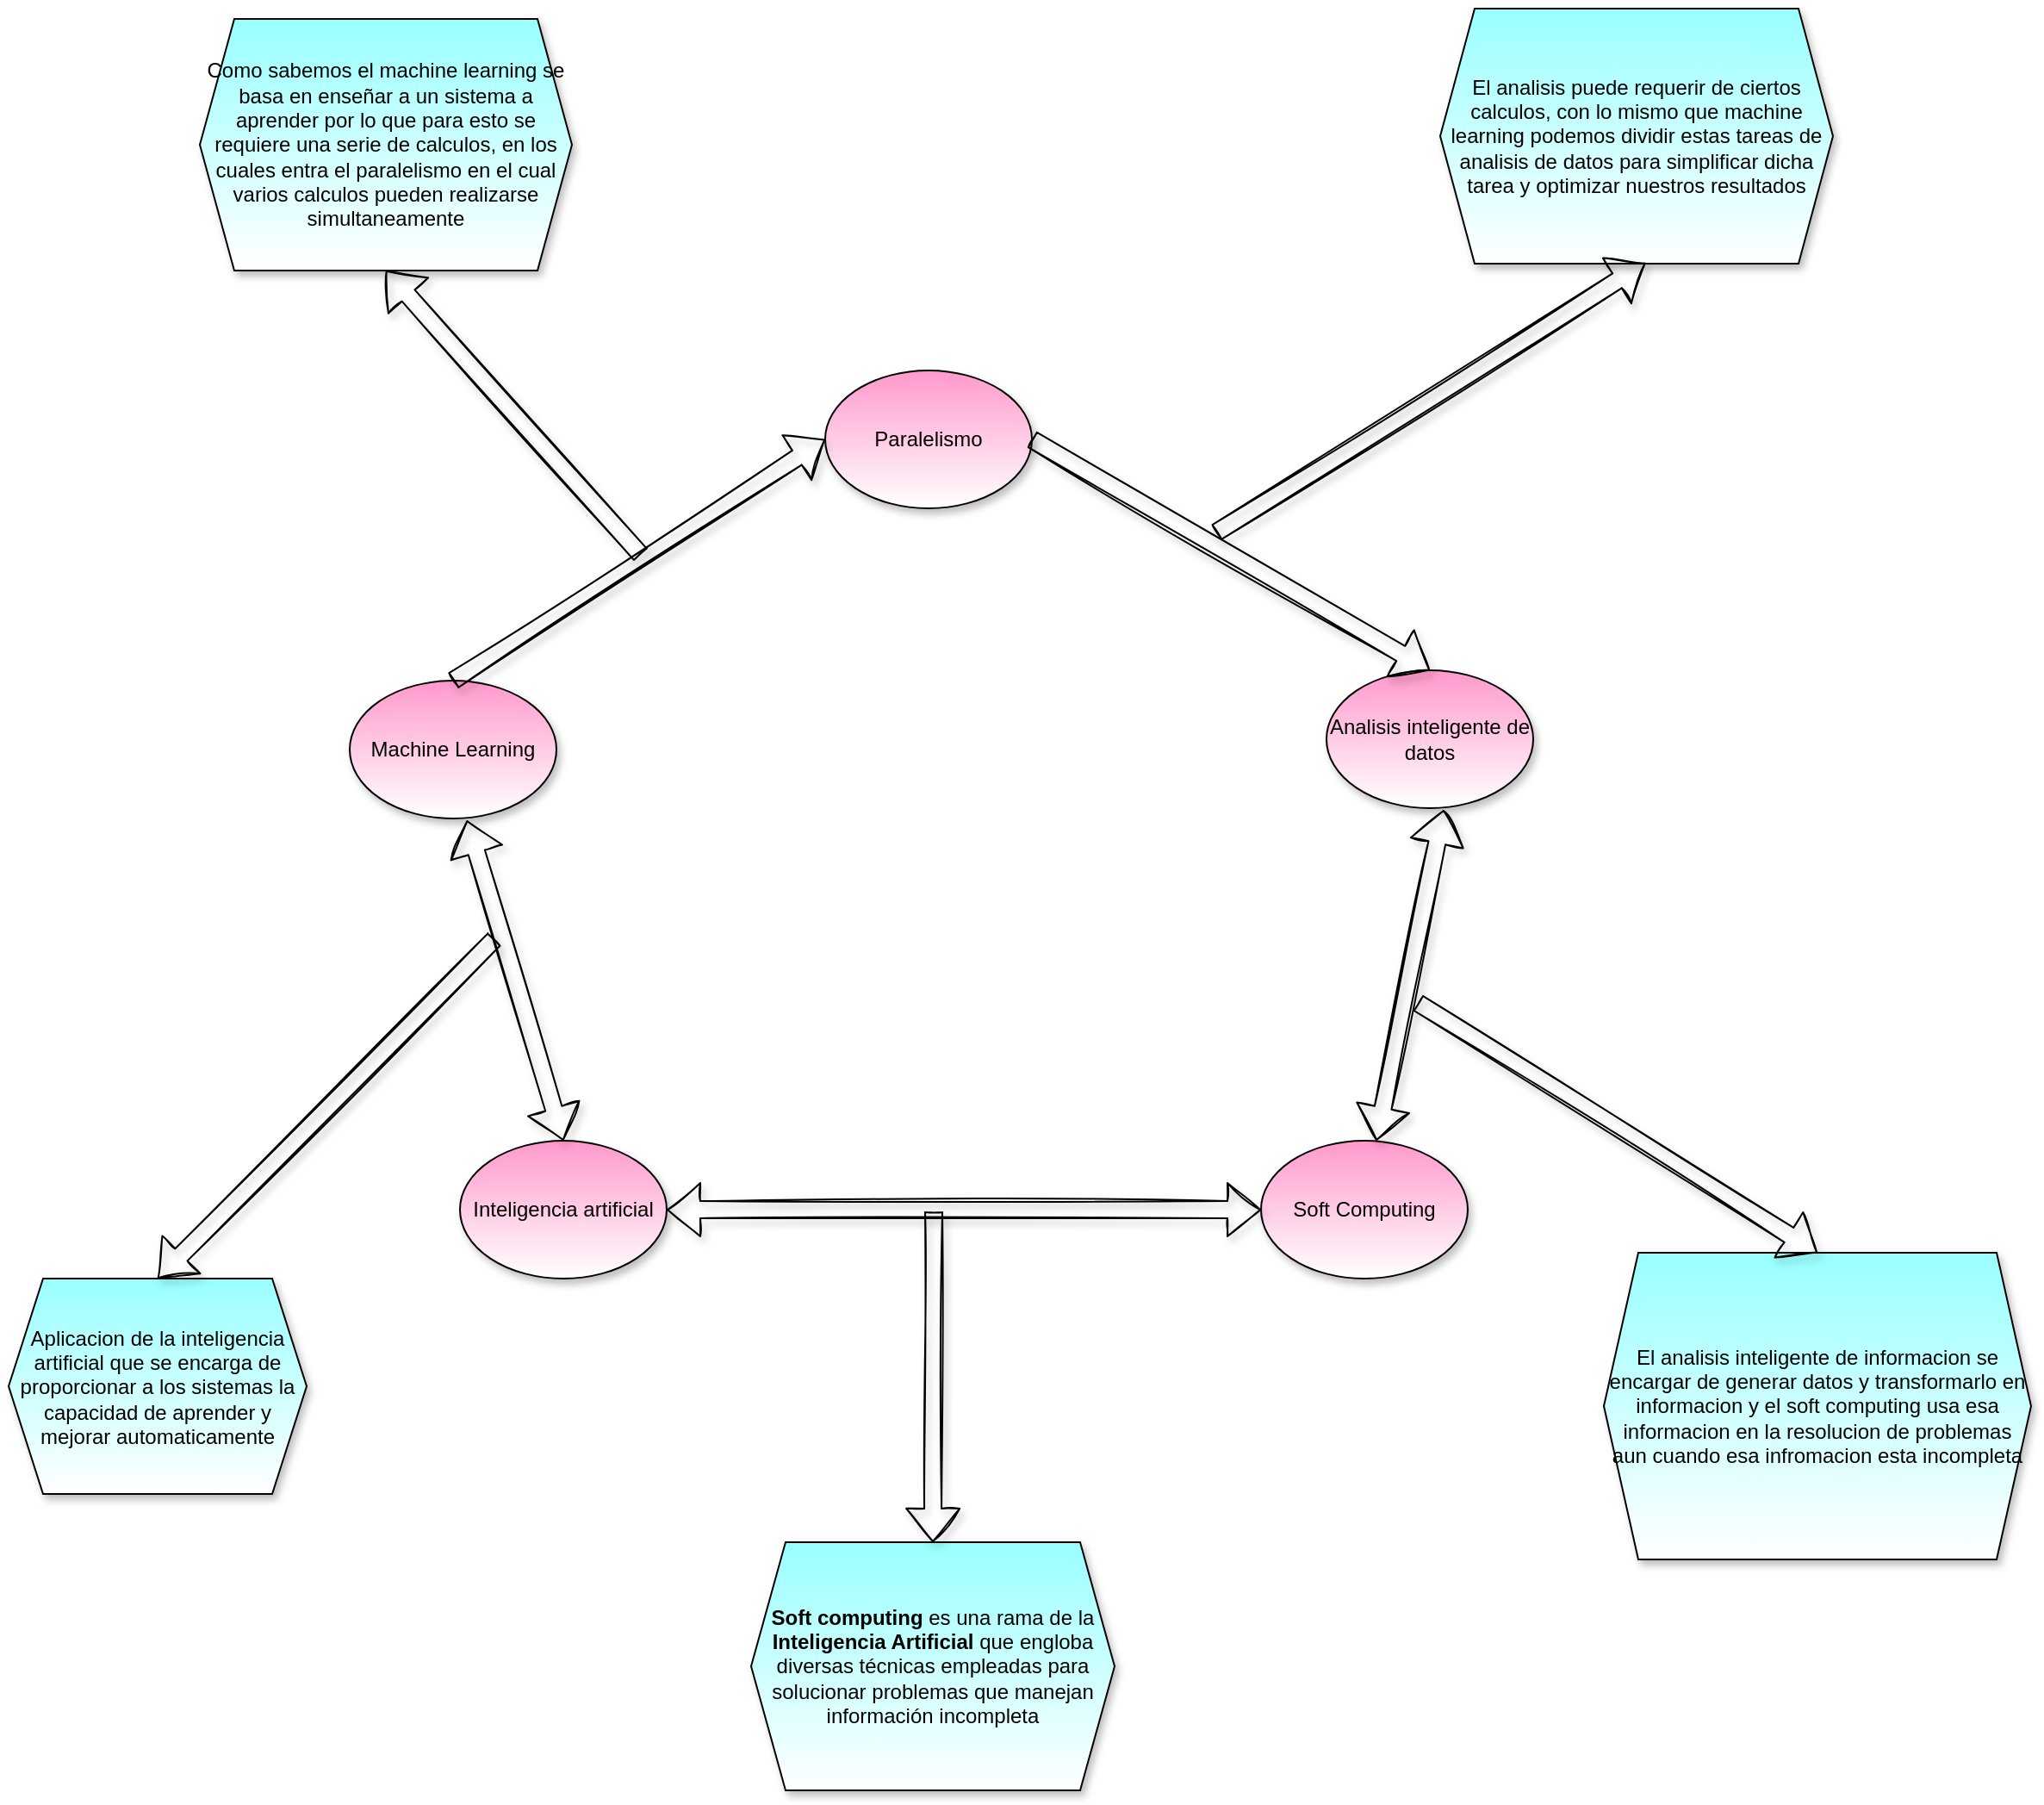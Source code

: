 <mxfile version="20.3.0" type="github"><diagram id="O6ddrhgejXBDPnCBf0EM" name="Page-1"><mxGraphModel dx="1586" dy="1035" grid="0" gridSize="10" guides="1" tooltips="1" connect="1" arrows="1" fold="1" page="0" pageScale="1" pageWidth="850" pageHeight="1100" math="0" shadow="0"><root><mxCell id="0"/><mxCell id="1" parent="0"/><mxCell id="jRS3U_ji-s2ONsC_Wivl-1" value="Inteligencia artificial" style="ellipse;whiteSpace=wrap;html=1;fillColor=#FF99CC;gradientColor=#ffffff;shadow=1;" parent="1" vertex="1"><mxGeometry x="-64" y="492" width="120" height="80" as="geometry"/></mxCell><mxCell id="jRS3U_ji-s2ONsC_Wivl-3" value="Soft Computing" style="ellipse;whiteSpace=wrap;html=1;labelBackgroundColor=none;fillColor=#FF99CC;gradientColor=#ffffff;shadow=1;sketch=0;" parent="1" vertex="1"><mxGeometry x="401" y="492" width="120" height="80" as="geometry"/></mxCell><mxCell id="jRS3U_ji-s2ONsC_Wivl-4" value="Analisis inteligente de datos" style="ellipse;whiteSpace=wrap;html=1;labelBackgroundColor=none;fillColor=#FF99CC;gradientColor=#ffffff;shadow=1;" parent="1" vertex="1"><mxGeometry x="439" y="219" width="120" height="80" as="geometry"/></mxCell><mxCell id="jRS3U_ji-s2ONsC_Wivl-5" value="Machine Learning" style="ellipse;whiteSpace=wrap;html=1;labelBackgroundColor=none;fillColor=#FF99CC;gradientColor=#ffffff;shadow=1;" parent="1" vertex="1"><mxGeometry x="-128" y="225" width="120" height="80" as="geometry"/></mxCell><mxCell id="jRS3U_ji-s2ONsC_Wivl-6" value="&lt;div&gt;Paralelismo&lt;/div&gt;" style="ellipse;whiteSpace=wrap;html=1;labelBackgroundColor=none;fillColor=#FF99CC;gradientColor=#ffffff;shadow=1;" parent="1" vertex="1"><mxGeometry x="148" y="45" width="120" height="80" as="geometry"/></mxCell><mxCell id="jRS3U_ji-s2ONsC_Wivl-9" value="&lt;span class=&quot;ILfuVd&quot; lang=&quot;es&quot;&gt;&lt;span class=&quot;hgKElc&quot;&gt;&lt;b&gt;Soft computing&lt;/b&gt; es una rama de la &lt;b&gt;Inteligencia Artificial&lt;/b&gt; que engloba diversas técnicas empleadas para solucionar problemas que manejan información incompleta&lt;/span&gt;&lt;/span&gt;" style="shape=hexagon;perimeter=hexagonPerimeter2;whiteSpace=wrap;html=1;fixedSize=1;shadow=1;labelBackgroundColor=none;sketch=0;fillColor=#99FFFF;gradientColor=#ffffff;" parent="1" vertex="1"><mxGeometry x="105" y="725" width="211" height="144" as="geometry"/></mxCell><mxCell id="jRS3U_ji-s2ONsC_Wivl-13" value="" style="shape=flexArrow;endArrow=classic;startArrow=classic;html=1;rounded=0;shadow=1;sketch=1;exitX=1;exitY=0.5;exitDx=0;exitDy=0;entryX=0;entryY=0.5;entryDx=0;entryDy=0;" parent="1" source="jRS3U_ji-s2ONsC_Wivl-1" target="jRS3U_ji-s2ONsC_Wivl-3" edge="1"><mxGeometry width="100" height="100" relative="1" as="geometry"><mxPoint x="254" y="721" as="sourcePoint"/><mxPoint x="354" y="621" as="targetPoint"/></mxGeometry></mxCell><mxCell id="jRS3U_ji-s2ONsC_Wivl-14" value="" style="shape=flexArrow;endArrow=classic;html=1;rounded=0;shadow=1;sketch=1;entryX=0.5;entryY=0;entryDx=0;entryDy=0;" parent="1" target="jRS3U_ji-s2ONsC_Wivl-9" edge="1"><mxGeometry width="50" height="50" relative="1" as="geometry"><mxPoint x="211" y="533" as="sourcePoint"/><mxPoint x="329" y="646" as="targetPoint"/></mxGeometry></mxCell><mxCell id="jRS3U_ji-s2ONsC_Wivl-15" value="" style="shape=flexArrow;endArrow=classic;startArrow=classic;html=1;rounded=0;shadow=1;sketch=1;exitX=0.558;exitY=0;exitDx=0;exitDy=0;exitPerimeter=0;entryX=0.567;entryY=1.013;entryDx=0;entryDy=0;entryPerimeter=0;" parent="1" source="jRS3U_ji-s2ONsC_Wivl-3" target="jRS3U_ji-s2ONsC_Wivl-4" edge="1"><mxGeometry width="100" height="100" relative="1" as="geometry"><mxPoint x="459" y="467" as="sourcePoint"/><mxPoint x="559" y="367" as="targetPoint"/></mxGeometry></mxCell><mxCell id="jRS3U_ji-s2ONsC_Wivl-16" value="El analisis inteligente de informacion se encargar de generar datos y transformarlo en informacion y el soft computing usa esa informacion en la resolucion de problemas aun cuando esa infromacion esta incompleta" style="shape=hexagon;perimeter=hexagonPerimeter2;whiteSpace=wrap;html=1;fixedSize=1;shadow=1;labelBackgroundColor=none;sketch=0;fillColor=#99FFFF;gradientColor=#ffffff;" parent="1" vertex="1"><mxGeometry x="600" y="557" width="248" height="178" as="geometry"/></mxCell><mxCell id="jRS3U_ji-s2ONsC_Wivl-17" value="" style="shape=flexArrow;endArrow=classic;html=1;rounded=0;shadow=1;sketch=1;entryX=0.5;entryY=0;entryDx=0;entryDy=0;" parent="1" target="jRS3U_ji-s2ONsC_Wivl-16" edge="1"><mxGeometry width="50" height="50" relative="1" as="geometry"><mxPoint x="492" y="412" as="sourcePoint"/><mxPoint x="654" y="370" as="targetPoint"/></mxGeometry></mxCell><mxCell id="jRS3U_ji-s2ONsC_Wivl-18" value="" style="shape=flexArrow;endArrow=classic;startArrow=classic;html=1;rounded=0;shadow=1;sketch=1;entryX=0.567;entryY=1.013;entryDx=0;entryDy=0;entryPerimeter=0;exitX=0.5;exitY=0;exitDx=0;exitDy=0;" parent="1" source="jRS3U_ji-s2ONsC_Wivl-1" target="jRS3U_ji-s2ONsC_Wivl-5" edge="1"><mxGeometry width="100" height="100" relative="1" as="geometry"><mxPoint x="213" y="527" as="sourcePoint"/><mxPoint x="313" y="427" as="targetPoint"/></mxGeometry></mxCell><mxCell id="jRS3U_ji-s2ONsC_Wivl-19" value="Aplicacion de la inteligencia artificial que se encarga de proporcionar a los sistemas la capacidad de aprender y mejorar automaticamente" style="shape=hexagon;perimeter=hexagonPerimeter2;whiteSpace=wrap;html=1;fixedSize=1;shadow=1;labelBackgroundColor=none;sketch=0;fillColor=#99FFFF;gradientColor=#ffffff;" parent="1" vertex="1"><mxGeometry x="-326" y="572" width="173" height="125" as="geometry"/></mxCell><mxCell id="jRS3U_ji-s2ONsC_Wivl-20" value="" style="shape=flexArrow;endArrow=classic;html=1;rounded=0;shadow=1;sketch=1;entryX=0.5;entryY=0;entryDx=0;entryDy=0;" parent="1" target="jRS3U_ji-s2ONsC_Wivl-19" edge="1"><mxGeometry width="50" height="50" relative="1" as="geometry"><mxPoint x="-44" y="375" as="sourcePoint"/><mxPoint x="121" y="502" as="targetPoint"/></mxGeometry></mxCell><mxCell id="jRS3U_ji-s2ONsC_Wivl-21" value="" style="shape=flexArrow;endArrow=classic;html=1;rounded=0;shadow=1;sketch=1;entryX=0;entryY=0.5;entryDx=0;entryDy=0;exitX=0.5;exitY=0;exitDx=0;exitDy=0;" parent="1" source="jRS3U_ji-s2ONsC_Wivl-5" target="jRS3U_ji-s2ONsC_Wivl-6" edge="1"><mxGeometry width="50" height="50" relative="1" as="geometry"><mxPoint x="202" y="254" as="sourcePoint"/><mxPoint x="252" y="204" as="targetPoint"/></mxGeometry></mxCell><mxCell id="jRS3U_ji-s2ONsC_Wivl-22" value="" style="shape=flexArrow;endArrow=classic;html=1;rounded=0;shadow=1;sketch=1;entryX=0.5;entryY=0;entryDx=0;entryDy=0;exitX=1;exitY=0.5;exitDx=0;exitDy=0;" parent="1" source="jRS3U_ji-s2ONsC_Wivl-6" target="jRS3U_ji-s2ONsC_Wivl-4" edge="1"><mxGeometry width="50" height="50" relative="1" as="geometry"><mxPoint x="202" y="254" as="sourcePoint"/><mxPoint x="252" y="204" as="targetPoint"/></mxGeometry></mxCell><mxCell id="jRS3U_ji-s2ONsC_Wivl-23" value="Como sabemos el machine learning se basa en enseñar a un sistema a aprender por lo que para esto se requiere una serie de calculos, en los cuales entra el paralelismo en el cual varios calculos pueden realizarse simultaneamente" style="shape=hexagon;perimeter=hexagonPerimeter2;whiteSpace=wrap;html=1;fixedSize=1;shadow=1;labelBackgroundColor=none;sketch=0;fillColor=#99FFFF;gradientColor=#ffffff;" parent="1" vertex="1"><mxGeometry x="-215" y="-159" width="216" height="146" as="geometry"/></mxCell><mxCell id="jRS3U_ji-s2ONsC_Wivl-24" value="El analisis puede requerir de ciertos calculos, con lo mismo que machine learning podemos dividir estas tareas de analisis de datos para simplificar dicha tarea y optimizar nuestros resultados" style="shape=hexagon;perimeter=hexagonPerimeter2;whiteSpace=wrap;html=1;fixedSize=1;shadow=1;labelBackgroundColor=none;sketch=0;fillColor=#99FFFF;gradientColor=#ffffff;" parent="1" vertex="1"><mxGeometry x="505" y="-165" width="228" height="148" as="geometry"/></mxCell><mxCell id="jRS3U_ji-s2ONsC_Wivl-25" value="" style="shape=flexArrow;endArrow=classic;html=1;rounded=0;shadow=1;sketch=1;entryX=0.5;entryY=1;entryDx=0;entryDy=0;" parent="1" target="jRS3U_ji-s2ONsC_Wivl-23" edge="1"><mxGeometry width="50" height="50" relative="1" as="geometry"><mxPoint x="41" y="152" as="sourcePoint"/><mxPoint x="36" y="150" as="targetPoint"/></mxGeometry></mxCell><mxCell id="jRS3U_ji-s2ONsC_Wivl-26" value="" style="shape=flexArrow;endArrow=classic;html=1;rounded=0;shadow=1;sketch=1;entryX=0.523;entryY=0.997;entryDx=0;entryDy=0;entryPerimeter=0;" parent="1" target="jRS3U_ji-s2ONsC_Wivl-24" edge="1"><mxGeometry width="50" height="50" relative="1" as="geometry"><mxPoint x="375" y="139" as="sourcePoint"/><mxPoint x="317" y="65" as="targetPoint"/></mxGeometry></mxCell></root></mxGraphModel></diagram></mxfile>
